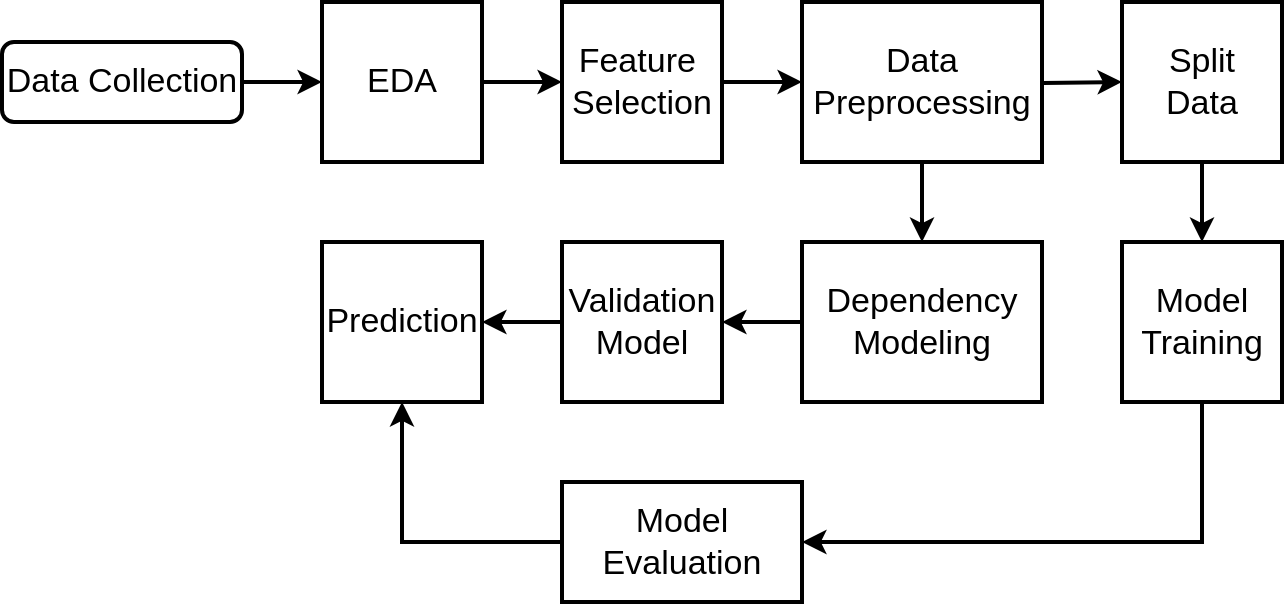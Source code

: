 <mxfile version="24.7.17">
  <diagram id="C5RBs43oDa-KdzZeNtuy" name="Page-1">
    <mxGraphModel dx="1042" dy="565" grid="1" gridSize="10" guides="1" tooltips="1" connect="1" arrows="1" fold="1" page="1" pageScale="1" pageWidth="827" pageHeight="1169" math="0" shadow="0">
      <root>
        <mxCell id="WIyWlLk6GJQsqaUBKTNV-0" />
        <mxCell id="WIyWlLk6GJQsqaUBKTNV-1" parent="WIyWlLk6GJQsqaUBKTNV-0" />
        <mxCell id="Xng1pRIdibVuhaVN_rS9-44" style="edgeStyle=orthogonalEdgeStyle;rounded=0;orthogonalLoop=1;jettySize=auto;html=1;exitX=1;exitY=0.5;exitDx=0;exitDy=0;entryX=0;entryY=0.5;entryDx=0;entryDy=0;fontSize=17;strokeWidth=2;shadow=0;" edge="1" parent="WIyWlLk6GJQsqaUBKTNV-1" source="WIyWlLk6GJQsqaUBKTNV-3" target="Xng1pRIdibVuhaVN_rS9-14">
          <mxGeometry relative="1" as="geometry" />
        </mxCell>
        <mxCell id="WIyWlLk6GJQsqaUBKTNV-3" value="&lt;font style=&quot;font-size: 17px;&quot;&gt;Data Collection&lt;/font&gt;" style="rounded=1;whiteSpace=wrap;html=1;fontSize=17;glass=0;strokeWidth=2;shadow=0;" parent="WIyWlLk6GJQsqaUBKTNV-1" vertex="1">
          <mxGeometry x="40" y="100" width="120" height="40" as="geometry" />
        </mxCell>
        <mxCell id="Xng1pRIdibVuhaVN_rS9-29" style="edgeStyle=orthogonalEdgeStyle;rounded=0;orthogonalLoop=1;jettySize=auto;html=1;exitX=1;exitY=0.5;exitDx=0;exitDy=0;entryX=0;entryY=0.5;entryDx=0;entryDy=0;fontSize=17;strokeWidth=2;shadow=0;" edge="1" parent="WIyWlLk6GJQsqaUBKTNV-1" source="Xng1pRIdibVuhaVN_rS9-14" target="Xng1pRIdibVuhaVN_rS9-17">
          <mxGeometry relative="1" as="geometry" />
        </mxCell>
        <mxCell id="Xng1pRIdibVuhaVN_rS9-14" value="" style="whiteSpace=wrap;html=1;aspect=fixed;fontSize=17;strokeWidth=2;shadow=0;" vertex="1" parent="WIyWlLk6GJQsqaUBKTNV-1">
          <mxGeometry x="200" y="80" width="80" height="80" as="geometry" />
        </mxCell>
        <mxCell id="Xng1pRIdibVuhaVN_rS9-16" value="EDA" style="text;html=1;align=center;verticalAlign=middle;whiteSpace=wrap;rounded=0;fontSize=17;strokeWidth=2;shadow=0;" vertex="1" parent="WIyWlLk6GJQsqaUBKTNV-1">
          <mxGeometry x="210" y="105" width="60" height="30" as="geometry" />
        </mxCell>
        <mxCell id="Xng1pRIdibVuhaVN_rS9-30" style="edgeStyle=orthogonalEdgeStyle;rounded=0;orthogonalLoop=1;jettySize=auto;html=1;exitX=1;exitY=0.5;exitDx=0;exitDy=0;entryX=0;entryY=0.5;entryDx=0;entryDy=0;fontSize=17;strokeWidth=2;shadow=0;" edge="1" parent="WIyWlLk6GJQsqaUBKTNV-1" source="Xng1pRIdibVuhaVN_rS9-17">
          <mxGeometry relative="1" as="geometry">
            <mxPoint x="440" y="120" as="targetPoint" />
          </mxGeometry>
        </mxCell>
        <mxCell id="Xng1pRIdibVuhaVN_rS9-17" value="" style="whiteSpace=wrap;html=1;aspect=fixed;fontSize=17;strokeWidth=2;shadow=0;" vertex="1" parent="WIyWlLk6GJQsqaUBKTNV-1">
          <mxGeometry x="320" y="80" width="80" height="80" as="geometry" />
        </mxCell>
        <mxCell id="Xng1pRIdibVuhaVN_rS9-18" value="Feature&amp;nbsp;&lt;div style=&quot;font-size: 17px;&quot;&gt;Selection&lt;/div&gt;" style="text;html=1;align=center;verticalAlign=middle;whiteSpace=wrap;rounded=0;fontSize=17;strokeWidth=2;shadow=0;" vertex="1" parent="WIyWlLk6GJQsqaUBKTNV-1">
          <mxGeometry x="330" y="105" width="60" height="30" as="geometry" />
        </mxCell>
        <mxCell id="Xng1pRIdibVuhaVN_rS9-41" style="edgeStyle=orthogonalEdgeStyle;rounded=0;orthogonalLoop=1;jettySize=auto;html=1;exitX=1;exitY=0.5;exitDx=0;exitDy=0;entryX=0;entryY=0.5;entryDx=0;entryDy=0;fontSize=17;strokeWidth=2;shadow=0;" edge="1" parent="WIyWlLk6GJQsqaUBKTNV-1" target="Xng1pRIdibVuhaVN_rS9-34">
          <mxGeometry relative="1" as="geometry">
            <mxPoint x="520" y="120" as="sourcePoint" />
          </mxGeometry>
        </mxCell>
        <mxCell id="Xng1pRIdibVuhaVN_rS9-33" style="edgeStyle=orthogonalEdgeStyle;rounded=0;orthogonalLoop=1;jettySize=auto;html=1;exitX=0;exitY=0.5;exitDx=0;exitDy=0;entryX=1;entryY=0.5;entryDx=0;entryDy=0;fontSize=17;strokeWidth=2;shadow=0;" edge="1" parent="WIyWlLk6GJQsqaUBKTNV-1" source="Xng1pRIdibVuhaVN_rS9-24" target="Xng1pRIdibVuhaVN_rS9-26">
          <mxGeometry relative="1" as="geometry" />
        </mxCell>
        <mxCell id="Xng1pRIdibVuhaVN_rS9-24" value="" style="whiteSpace=wrap;html=1;aspect=fixed;fontSize=17;strokeWidth=2;shadow=0;" vertex="1" parent="WIyWlLk6GJQsqaUBKTNV-1">
          <mxGeometry x="320" y="200" width="80" height="80" as="geometry" />
        </mxCell>
        <mxCell id="Xng1pRIdibVuhaVN_rS9-25" value="Validation&lt;div style=&quot;font-size: 17px;&quot;&gt;Model&lt;/div&gt;" style="text;html=1;align=center;verticalAlign=middle;whiteSpace=wrap;rounded=0;fontSize=17;strokeWidth=2;shadow=0;" vertex="1" parent="WIyWlLk6GJQsqaUBKTNV-1">
          <mxGeometry x="330" y="225" width="60" height="30" as="geometry" />
        </mxCell>
        <mxCell id="Xng1pRIdibVuhaVN_rS9-26" value="" style="whiteSpace=wrap;html=1;aspect=fixed;rounded=0;fontSize=17;strokeWidth=2;shadow=0;" vertex="1" parent="WIyWlLk6GJQsqaUBKTNV-1">
          <mxGeometry x="200" y="200" width="80" height="80" as="geometry" />
        </mxCell>
        <mxCell id="Xng1pRIdibVuhaVN_rS9-27" value="Prediction" style="text;html=1;align=center;verticalAlign=middle;whiteSpace=wrap;rounded=0;fontSize=17;strokeWidth=2;shadow=0;" vertex="1" parent="WIyWlLk6GJQsqaUBKTNV-1">
          <mxGeometry x="210" y="225" width="60" height="30" as="geometry" />
        </mxCell>
        <mxCell id="Xng1pRIdibVuhaVN_rS9-42" style="edgeStyle=orthogonalEdgeStyle;rounded=0;orthogonalLoop=1;jettySize=auto;html=1;exitX=0.5;exitY=1;exitDx=0;exitDy=0;entryX=0.5;entryY=0;entryDx=0;entryDy=0;fontSize=17;strokeWidth=2;shadow=0;" edge="1" parent="WIyWlLk6GJQsqaUBKTNV-1" source="Xng1pRIdibVuhaVN_rS9-34" target="Xng1pRIdibVuhaVN_rS9-36">
          <mxGeometry relative="1" as="geometry" />
        </mxCell>
        <mxCell id="Xng1pRIdibVuhaVN_rS9-34" value="" style="whiteSpace=wrap;html=1;aspect=fixed;rounded=0;shadow=0;glass=0;fontSize=17;strokeWidth=2;" vertex="1" parent="WIyWlLk6GJQsqaUBKTNV-1">
          <mxGeometry x="600" y="80" width="80" height="80" as="geometry" />
        </mxCell>
        <mxCell id="Xng1pRIdibVuhaVN_rS9-35" value="Split&lt;div style=&quot;font-size: 17px;&quot;&gt;Data&lt;/div&gt;" style="text;html=1;align=center;verticalAlign=middle;whiteSpace=wrap;rounded=0;fontSize=17;strokeWidth=2;shadow=0;" vertex="1" parent="WIyWlLk6GJQsqaUBKTNV-1">
          <mxGeometry x="610" y="105" width="60" height="30" as="geometry" />
        </mxCell>
        <mxCell id="Xng1pRIdibVuhaVN_rS9-53" style="edgeStyle=orthogonalEdgeStyle;rounded=0;orthogonalLoop=1;jettySize=auto;html=1;exitX=0.5;exitY=1;exitDx=0;exitDy=0;entryX=1;entryY=0.5;entryDx=0;entryDy=0;strokeWidth=2;" edge="1" parent="WIyWlLk6GJQsqaUBKTNV-1" source="Xng1pRIdibVuhaVN_rS9-36" target="Xng1pRIdibVuhaVN_rS9-50">
          <mxGeometry relative="1" as="geometry" />
        </mxCell>
        <mxCell id="Xng1pRIdibVuhaVN_rS9-36" value="" style="whiteSpace=wrap;html=1;aspect=fixed;rounded=0;shadow=0;glass=0;fontSize=17;strokeWidth=2;" vertex="1" parent="WIyWlLk6GJQsqaUBKTNV-1">
          <mxGeometry x="600" y="200" width="80" height="80" as="geometry" />
        </mxCell>
        <mxCell id="Xng1pRIdibVuhaVN_rS9-37" value="Model Training" style="text;html=1;align=center;verticalAlign=middle;whiteSpace=wrap;rounded=0;fontSize=17;strokeWidth=2;shadow=0;" vertex="1" parent="WIyWlLk6GJQsqaUBKTNV-1">
          <mxGeometry x="610" y="225" width="60" height="30" as="geometry" />
        </mxCell>
        <mxCell id="Xng1pRIdibVuhaVN_rS9-47" style="edgeStyle=orthogonalEdgeStyle;rounded=0;orthogonalLoop=1;jettySize=auto;html=1;exitX=0.5;exitY=1;exitDx=0;exitDy=0;entryX=0.5;entryY=0;entryDx=0;entryDy=0;fontSize=17;strokeWidth=2;shadow=0;" edge="1" parent="WIyWlLk6GJQsqaUBKTNV-1" source="Xng1pRIdibVuhaVN_rS9-45" target="Xng1pRIdibVuhaVN_rS9-46">
          <mxGeometry relative="1" as="geometry" />
        </mxCell>
        <mxCell id="Xng1pRIdibVuhaVN_rS9-45" value="&lt;span style=&quot;font-size: 17px;&quot;&gt;Data Preprocessing&lt;/span&gt;" style="rounded=0;whiteSpace=wrap;html=1;fontSize=17;strokeWidth=2;shadow=0;" vertex="1" parent="WIyWlLk6GJQsqaUBKTNV-1">
          <mxGeometry x="440" y="80" width="120" height="80" as="geometry" />
        </mxCell>
        <mxCell id="Xng1pRIdibVuhaVN_rS9-48" style="edgeStyle=orthogonalEdgeStyle;rounded=0;orthogonalLoop=1;jettySize=auto;html=1;exitX=0;exitY=0.5;exitDx=0;exitDy=0;entryX=1;entryY=0.5;entryDx=0;entryDy=0;fontSize=17;strokeWidth=2;shadow=0;" edge="1" parent="WIyWlLk6GJQsqaUBKTNV-1" source="Xng1pRIdibVuhaVN_rS9-46" target="Xng1pRIdibVuhaVN_rS9-24">
          <mxGeometry relative="1" as="geometry" />
        </mxCell>
        <mxCell id="Xng1pRIdibVuhaVN_rS9-46" value="&lt;span style=&quot;font-size: 17px;&quot;&gt;Dependency&lt;/span&gt;&lt;div style=&quot;font-size: 17px;&quot;&gt;Modeling&lt;/div&gt;" style="rounded=0;whiteSpace=wrap;html=1;fontSize=17;strokeWidth=2;shadow=0;" vertex="1" parent="WIyWlLk6GJQsqaUBKTNV-1">
          <mxGeometry x="440" y="200" width="120" height="80" as="geometry" />
        </mxCell>
        <mxCell id="Xng1pRIdibVuhaVN_rS9-52" style="edgeStyle=orthogonalEdgeStyle;rounded=0;orthogonalLoop=1;jettySize=auto;html=1;exitX=0;exitY=0.5;exitDx=0;exitDy=0;entryX=0.5;entryY=1;entryDx=0;entryDy=0;strokeWidth=2;" edge="1" parent="WIyWlLk6GJQsqaUBKTNV-1" source="Xng1pRIdibVuhaVN_rS9-50" target="Xng1pRIdibVuhaVN_rS9-26">
          <mxGeometry relative="1" as="geometry" />
        </mxCell>
        <mxCell id="Xng1pRIdibVuhaVN_rS9-50" value="&lt;span style=&quot;font-size: 17px;&quot;&gt;Model Evaluation&lt;/span&gt;" style="rounded=0;whiteSpace=wrap;html=1;strokeWidth=2;" vertex="1" parent="WIyWlLk6GJQsqaUBKTNV-1">
          <mxGeometry x="320" y="320" width="120" height="60" as="geometry" />
        </mxCell>
      </root>
    </mxGraphModel>
  </diagram>
</mxfile>
